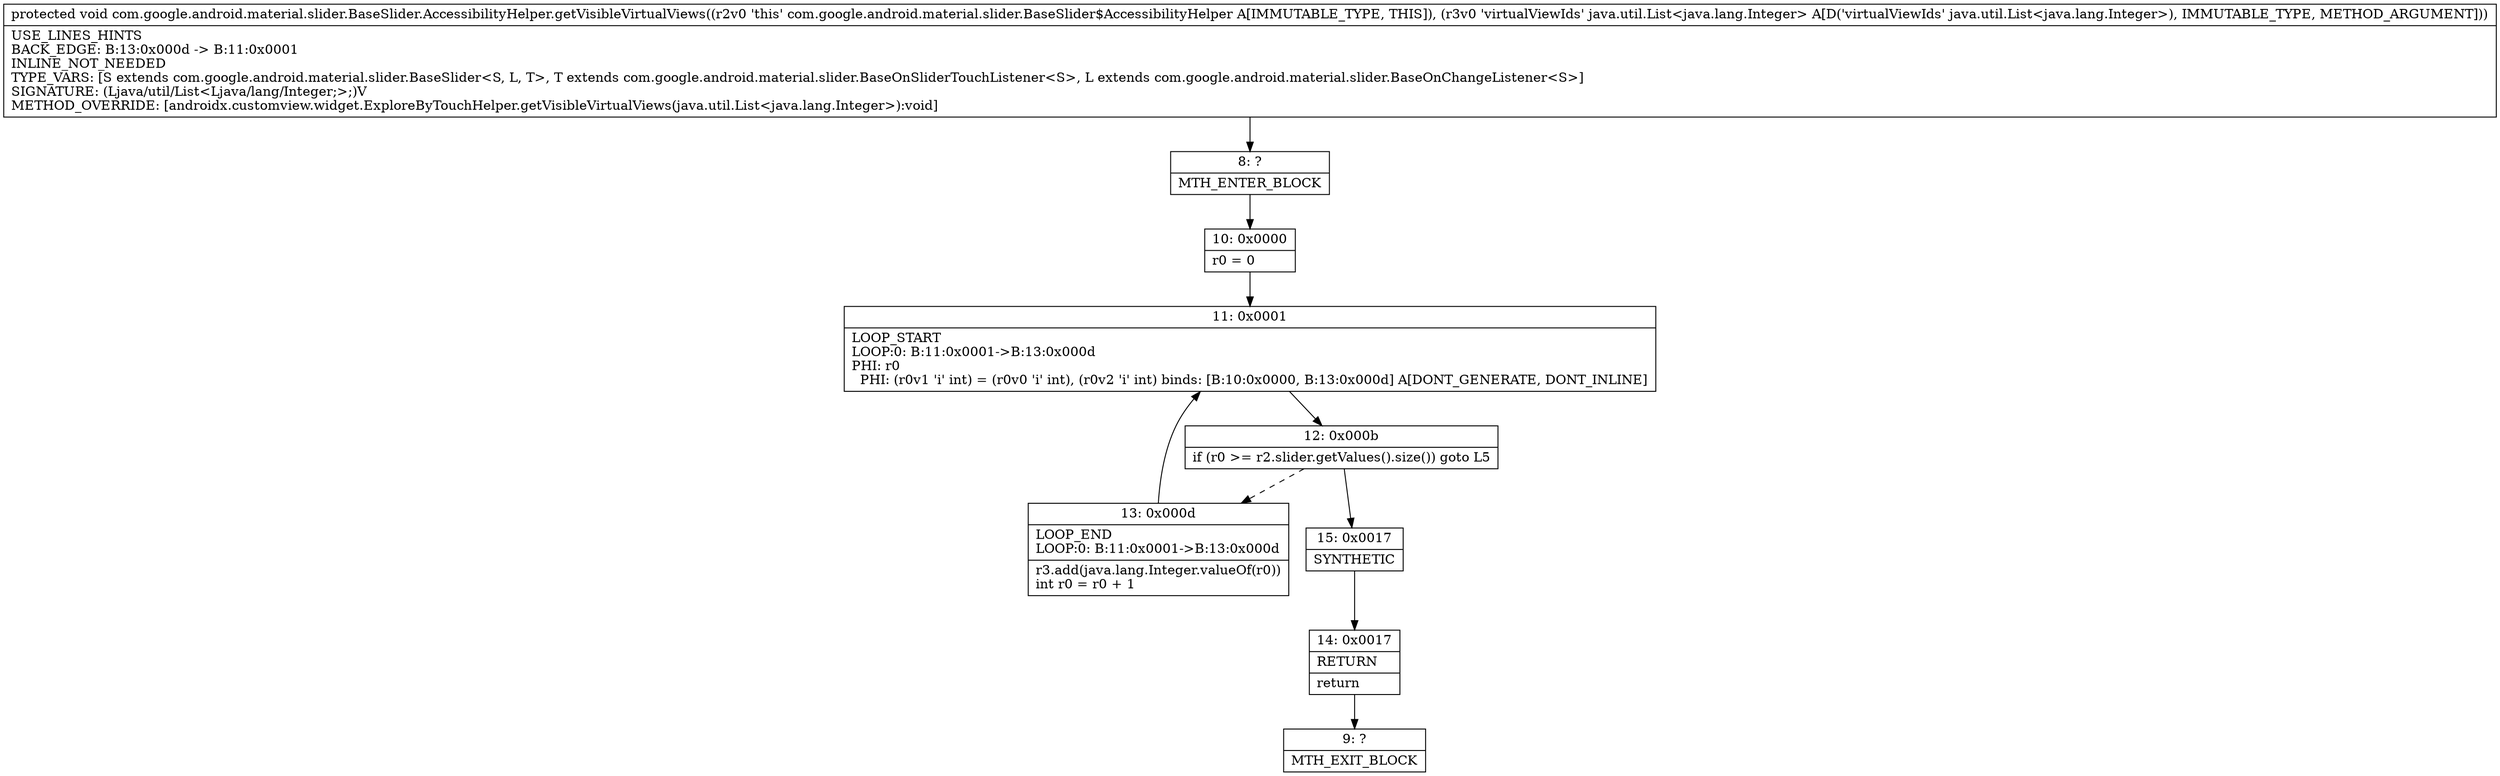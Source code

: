 digraph "CFG forcom.google.android.material.slider.BaseSlider.AccessibilityHelper.getVisibleVirtualViews(Ljava\/util\/List;)V" {
Node_8 [shape=record,label="{8\:\ ?|MTH_ENTER_BLOCK\l}"];
Node_10 [shape=record,label="{10\:\ 0x0000|r0 = 0\l}"];
Node_11 [shape=record,label="{11\:\ 0x0001|LOOP_START\lLOOP:0: B:11:0x0001\-\>B:13:0x000d\lPHI: r0 \l  PHI: (r0v1 'i' int) = (r0v0 'i' int), (r0v2 'i' int) binds: [B:10:0x0000, B:13:0x000d] A[DONT_GENERATE, DONT_INLINE]\l}"];
Node_12 [shape=record,label="{12\:\ 0x000b|if (r0 \>= r2.slider.getValues().size()) goto L5\l}"];
Node_13 [shape=record,label="{13\:\ 0x000d|LOOP_END\lLOOP:0: B:11:0x0001\-\>B:13:0x000d\l|r3.add(java.lang.Integer.valueOf(r0))\lint r0 = r0 + 1\l}"];
Node_15 [shape=record,label="{15\:\ 0x0017|SYNTHETIC\l}"];
Node_14 [shape=record,label="{14\:\ 0x0017|RETURN\l|return\l}"];
Node_9 [shape=record,label="{9\:\ ?|MTH_EXIT_BLOCK\l}"];
MethodNode[shape=record,label="{protected void com.google.android.material.slider.BaseSlider.AccessibilityHelper.getVisibleVirtualViews((r2v0 'this' com.google.android.material.slider.BaseSlider$AccessibilityHelper A[IMMUTABLE_TYPE, THIS]), (r3v0 'virtualViewIds' java.util.List\<java.lang.Integer\> A[D('virtualViewIds' java.util.List\<java.lang.Integer\>), IMMUTABLE_TYPE, METHOD_ARGUMENT]))  | USE_LINES_HINTS\lBACK_EDGE: B:13:0x000d \-\> B:11:0x0001\lINLINE_NOT_NEEDED\lTYPE_VARS: [S extends com.google.android.material.slider.BaseSlider\<S, L, T\>, T extends com.google.android.material.slider.BaseOnSliderTouchListener\<S\>, L extends com.google.android.material.slider.BaseOnChangeListener\<S\>]\lSIGNATURE: (Ljava\/util\/List\<Ljava\/lang\/Integer;\>;)V\lMETHOD_OVERRIDE: [androidx.customview.widget.ExploreByTouchHelper.getVisibleVirtualViews(java.util.List\<java.lang.Integer\>):void]\l}"];
MethodNode -> Node_8;Node_8 -> Node_10;
Node_10 -> Node_11;
Node_11 -> Node_12;
Node_12 -> Node_13[style=dashed];
Node_12 -> Node_15;
Node_13 -> Node_11;
Node_15 -> Node_14;
Node_14 -> Node_9;
}

